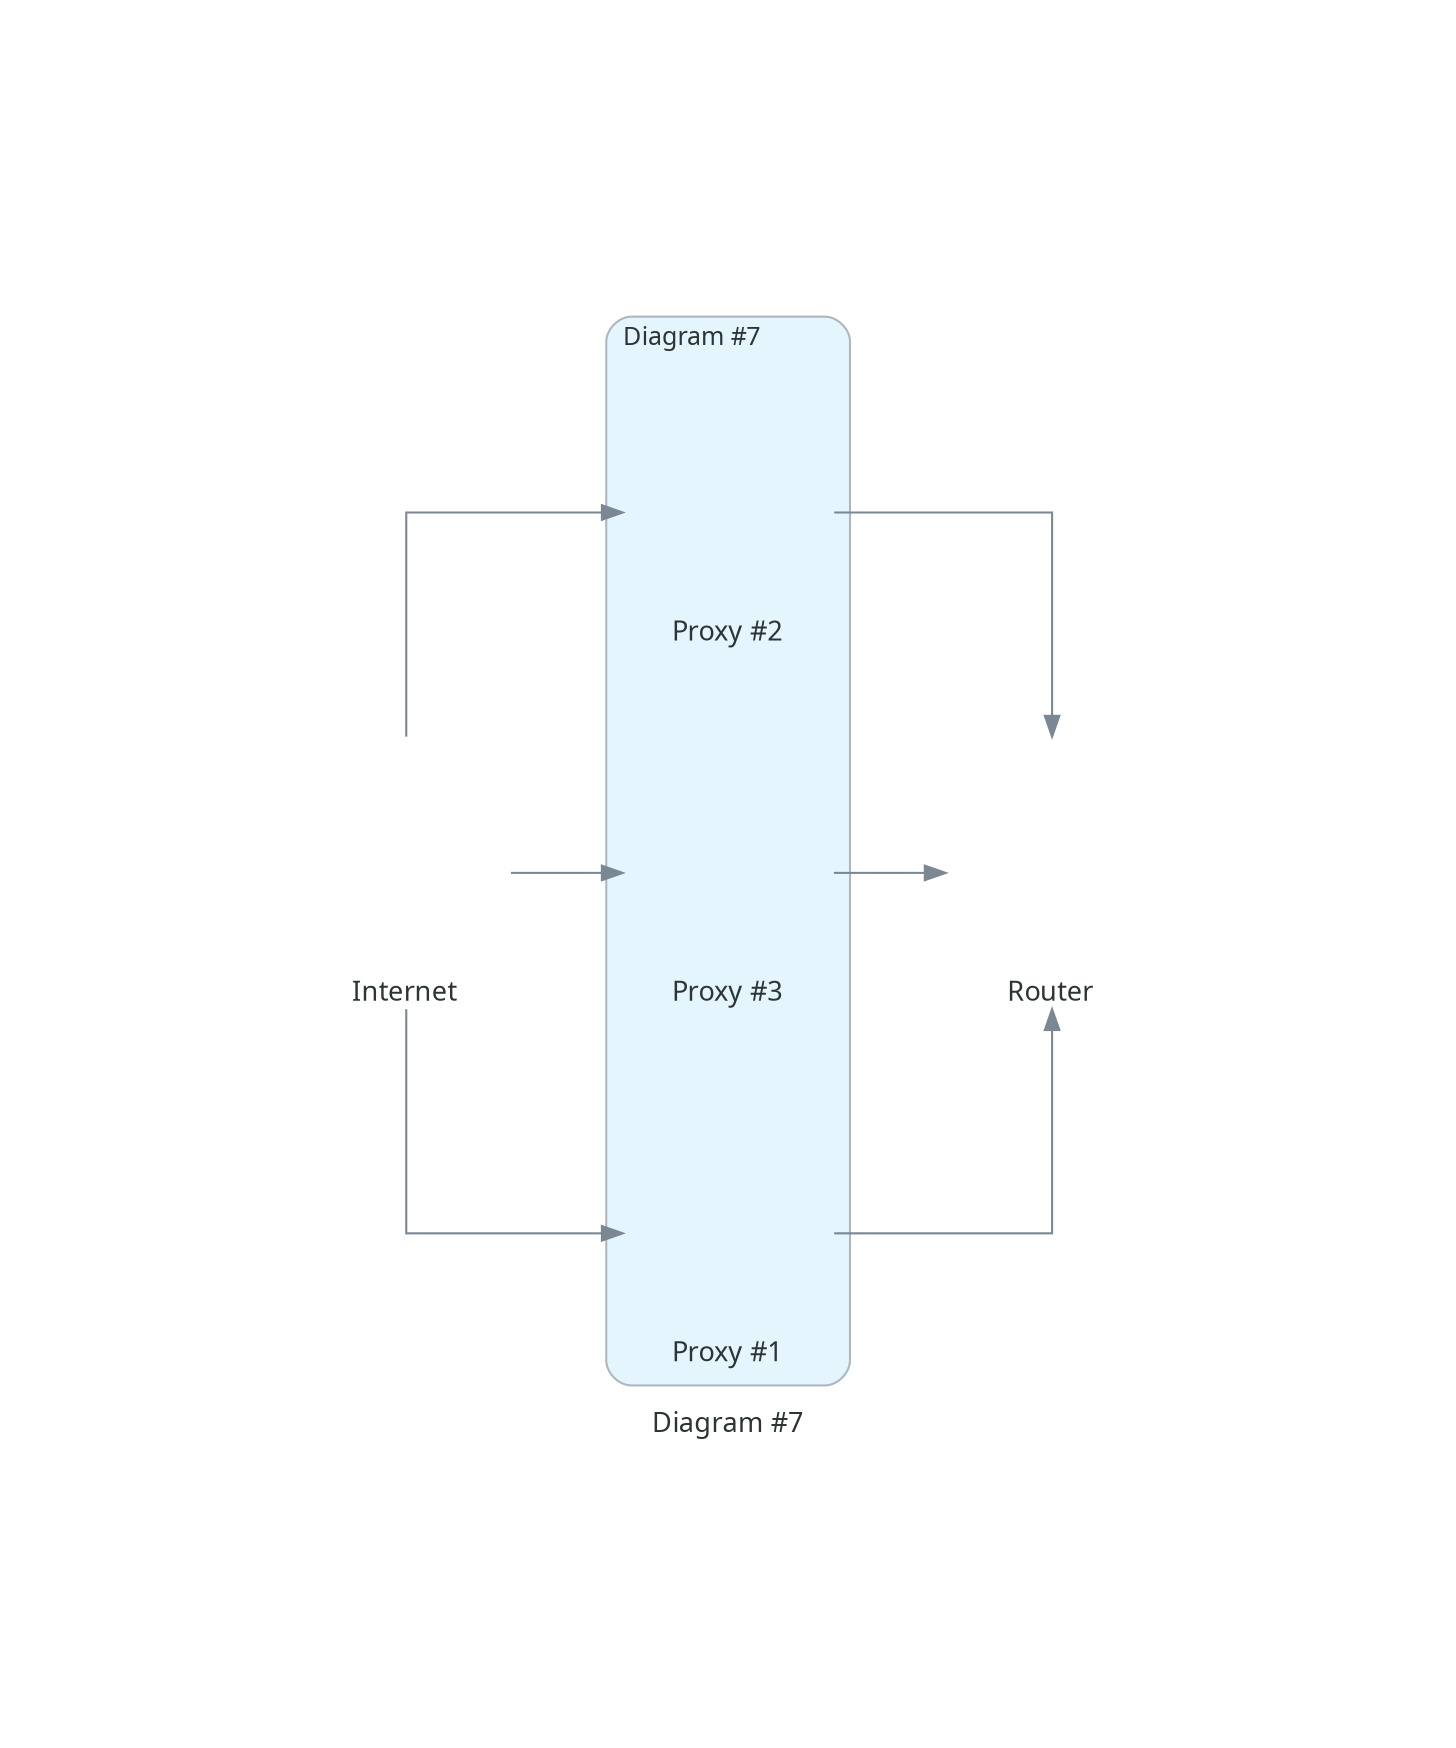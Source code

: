 digraph root {
	fontcolor="#2D3436";
	fontname="Sans-Serif";
	fontsize=13;
	label="Diagram #7";
	nodesep=0.6;
	pad=2;
	rankdir=LR;
	ranksep=0.75;
	splines=ortho;
	zlvpebgu->kjxceadk [ color="#7B8894", dir=forward, fontcolor="#2D3436", fontname="Sans-Serif", fontsize=13 ];
	ixelswwc->kjxceadk [ color="#7B8894", dir=forward, fontcolor="#2D3436", fontname="Sans-Serif", fontsize=13 ];
	dpjzrxvm->bxkejjqb [ color="#7B8894", dir=forward, fontcolor="#2D3436", fontname="Sans-Serif", fontsize=13 ];
	dpjzrxvm->zlvpebgu [ color="#7B8894", dir=forward, fontcolor="#2D3436", fontname="Sans-Serif", fontsize=13 ];
	dpjzrxvm->ixelswwc [ color="#7B8894", dir=forward, fontcolor="#2D3436", fontname="Sans-Serif", fontsize=13 ];
	bxkejjqb->kjxceadk [ color="#7B8894", dir=forward, fontcolor="#2D3436", fontname="Sans-Serif", fontsize=13 ];
	subgraph cluster_Proxies {
		bgcolor="#E5F5FD";
		fontcolor="#2D3436";
		fontname="Sans-Serif";
		fontsize=12;
		labeljust=l;
		pencolor="#AEB6BE";
		shape=box;
		style=rounded;
		bxkejjqb [ fixedsize=true, fontcolor="#2D3436", fontname="Sans-Serif", fontsize=13, height=1.7999999999999998, image="assets/generic/network/firewall.png", imagescale=true, label="Proxy #1", labelloc=b, shape=none, style=rounded, width=1.4 ];
		ixelswwc [ fixedsize=true, fontcolor="#2D3436", fontname="Sans-Serif", fontsize=13, height=1.7999999999999998, image="assets/generic/network/firewall.png", imagescale=true, label="Proxy #3", labelloc=b, shape=none, style=rounded, width=1.4 ];
		zlvpebgu [ fixedsize=true, fontcolor="#2D3436", fontname="Sans-Serif", fontsize=13, height=1.7999999999999998, image="assets/generic/network/firewall.png", imagescale=true, label="Proxy #2", labelloc=b, shape=none, style=rounded, width=1.4 ];
	};
	dpjzrxvm [ fixedsize=true, fontcolor="#2D3436", fontname="Sans-Serif", fontsize=13, height=1.7999999999999998, image="assets/apps/network/internet.png", imagescale=true, label=Internet, labelloc=b, shape=none, style=rounded, width=1.4 ];
	kjxceadk [ fixedsize=true, fontcolor="#2D3436", fontname="Sans-Serif", fontsize=13, height=1.7999999999999998, image="assets/gcp/network/router.png", imagescale=true, label=Router, labelloc=b, shape=none, style=rounded, width=1.4 ];
}
